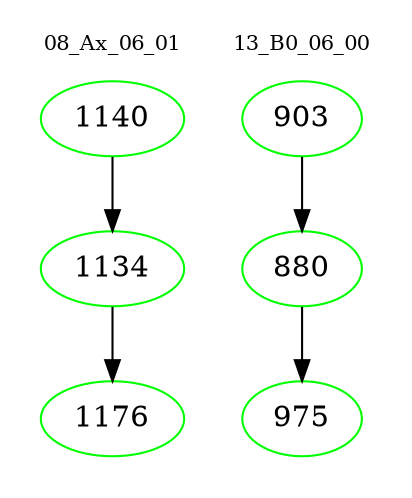 digraph{
subgraph cluster_0 {
color = white
label = "08_Ax_06_01";
fontsize=10;
T0_1140 [label="1140", color="green"]
T0_1140 -> T0_1134 [color="black"]
T0_1134 [label="1134", color="green"]
T0_1134 -> T0_1176 [color="black"]
T0_1176 [label="1176", color="green"]
}
subgraph cluster_1 {
color = white
label = "13_B0_06_00";
fontsize=10;
T1_903 [label="903", color="green"]
T1_903 -> T1_880 [color="black"]
T1_880 [label="880", color="green"]
T1_880 -> T1_975 [color="black"]
T1_975 [label="975", color="green"]
}
}
